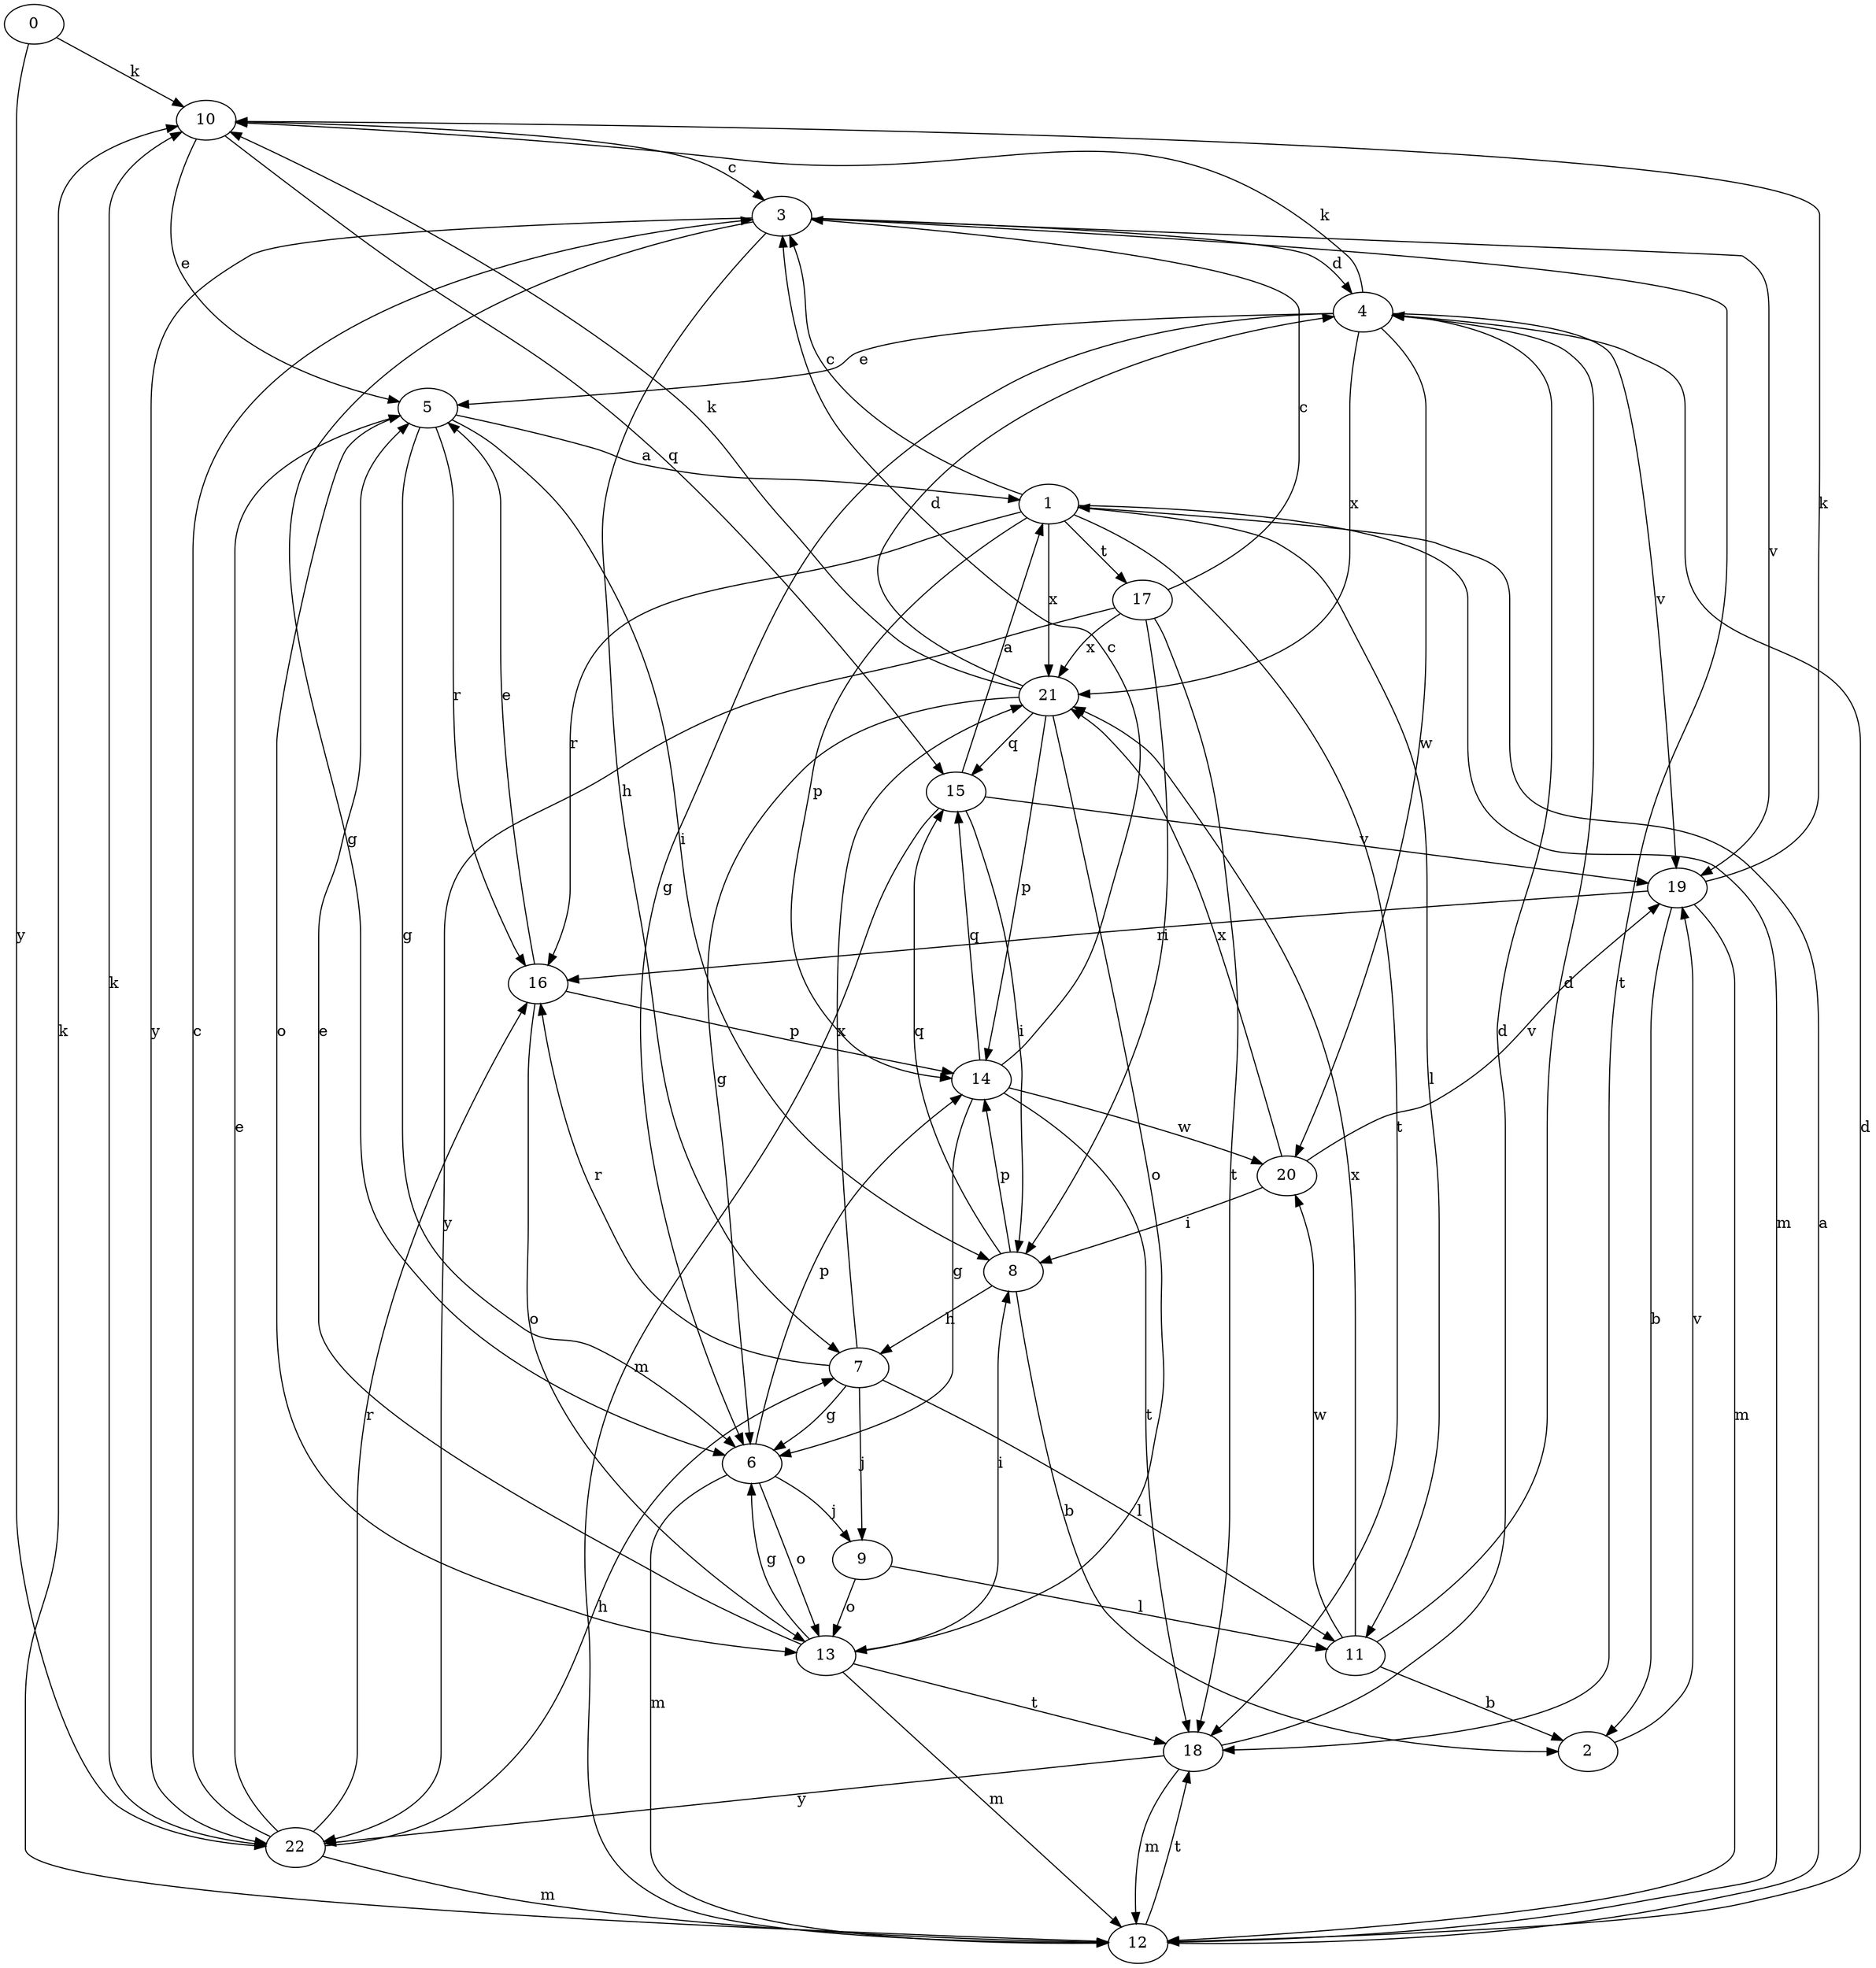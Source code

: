strict digraph  {
0;
1;
2;
3;
4;
5;
6;
7;
8;
9;
10;
11;
12;
13;
14;
15;
16;
17;
18;
19;
20;
21;
22;
0 -> 10  [label=k];
0 -> 22  [label=y];
1 -> 3  [label=c];
1 -> 11  [label=l];
1 -> 12  [label=m];
1 -> 14  [label=p];
1 -> 16  [label=r];
1 -> 17  [label=t];
1 -> 18  [label=t];
1 -> 21  [label=x];
2 -> 19  [label=v];
3 -> 4  [label=d];
3 -> 6  [label=g];
3 -> 7  [label=h];
3 -> 18  [label=t];
3 -> 19  [label=v];
3 -> 22  [label=y];
4 -> 5  [label=e];
4 -> 6  [label=g];
4 -> 10  [label=k];
4 -> 19  [label=v];
4 -> 20  [label=w];
4 -> 21  [label=x];
5 -> 1  [label=a];
5 -> 6  [label=g];
5 -> 8  [label=i];
5 -> 13  [label=o];
5 -> 16  [label=r];
6 -> 9  [label=j];
6 -> 12  [label=m];
6 -> 13  [label=o];
6 -> 14  [label=p];
7 -> 6  [label=g];
7 -> 9  [label=j];
7 -> 11  [label=l];
7 -> 16  [label=r];
7 -> 21  [label=x];
8 -> 2  [label=b];
8 -> 7  [label=h];
8 -> 14  [label=p];
8 -> 15  [label=q];
9 -> 11  [label=l];
9 -> 13  [label=o];
10 -> 3  [label=c];
10 -> 5  [label=e];
10 -> 15  [label=q];
11 -> 2  [label=b];
11 -> 4  [label=d];
11 -> 20  [label=w];
11 -> 21  [label=x];
12 -> 1  [label=a];
12 -> 4  [label=d];
12 -> 10  [label=k];
12 -> 18  [label=t];
13 -> 5  [label=e];
13 -> 6  [label=g];
13 -> 8  [label=i];
13 -> 12  [label=m];
13 -> 18  [label=t];
14 -> 3  [label=c];
14 -> 6  [label=g];
14 -> 15  [label=q];
14 -> 18  [label=t];
14 -> 20  [label=w];
15 -> 1  [label=a];
15 -> 8  [label=i];
15 -> 12  [label=m];
15 -> 19  [label=v];
16 -> 5  [label=e];
16 -> 13  [label=o];
16 -> 14  [label=p];
17 -> 3  [label=c];
17 -> 8  [label=i];
17 -> 18  [label=t];
17 -> 21  [label=x];
17 -> 22  [label=y];
18 -> 4  [label=d];
18 -> 12  [label=m];
18 -> 22  [label=y];
19 -> 2  [label=b];
19 -> 10  [label=k];
19 -> 12  [label=m];
19 -> 16  [label=r];
20 -> 8  [label=i];
20 -> 19  [label=v];
20 -> 21  [label=x];
21 -> 4  [label=d];
21 -> 6  [label=g];
21 -> 10  [label=k];
21 -> 13  [label=o];
21 -> 14  [label=p];
21 -> 15  [label=q];
22 -> 3  [label=c];
22 -> 5  [label=e];
22 -> 7  [label=h];
22 -> 10  [label=k];
22 -> 12  [label=m];
22 -> 16  [label=r];
}

